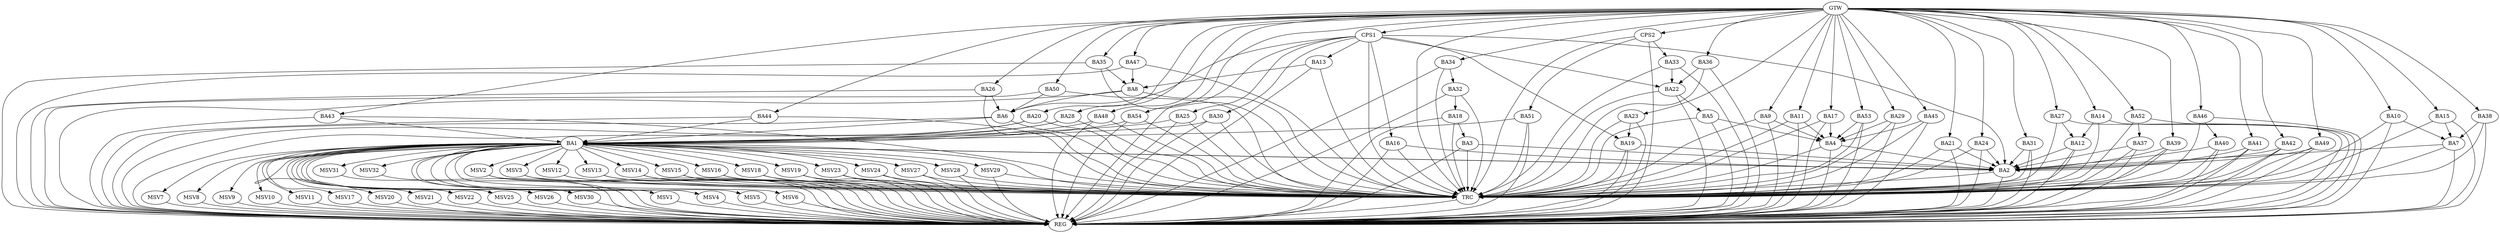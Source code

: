 strict digraph G {
  BA1 [ label="BA1" ];
  BA2 [ label="BA2" ];
  BA3 [ label="BA3" ];
  BA4 [ label="BA4" ];
  BA5 [ label="BA5" ];
  BA6 [ label="BA6" ];
  BA7 [ label="BA7" ];
  BA8 [ label="BA8" ];
  BA9 [ label="BA9" ];
  BA10 [ label="BA10" ];
  BA11 [ label="BA11" ];
  BA12 [ label="BA12" ];
  BA13 [ label="BA13" ];
  BA14 [ label="BA14" ];
  BA15 [ label="BA15" ];
  BA16 [ label="BA16" ];
  BA17 [ label="BA17" ];
  BA18 [ label="BA18" ];
  BA19 [ label="BA19" ];
  BA20 [ label="BA20" ];
  BA21 [ label="BA21" ];
  BA22 [ label="BA22" ];
  BA23 [ label="BA23" ];
  BA24 [ label="BA24" ];
  BA25 [ label="BA25" ];
  BA26 [ label="BA26" ];
  BA27 [ label="BA27" ];
  BA28 [ label="BA28" ];
  BA29 [ label="BA29" ];
  BA30 [ label="BA30" ];
  BA31 [ label="BA31" ];
  BA32 [ label="BA32" ];
  BA33 [ label="BA33" ];
  BA34 [ label="BA34" ];
  BA35 [ label="BA35" ];
  BA36 [ label="BA36" ];
  BA37 [ label="BA37" ];
  BA38 [ label="BA38" ];
  BA39 [ label="BA39" ];
  BA40 [ label="BA40" ];
  BA41 [ label="BA41" ];
  BA42 [ label="BA42" ];
  BA43 [ label="BA43" ];
  BA44 [ label="BA44" ];
  BA45 [ label="BA45" ];
  BA46 [ label="BA46" ];
  BA47 [ label="BA47" ];
  BA48 [ label="BA48" ];
  BA49 [ label="BA49" ];
  BA50 [ label="BA50" ];
  BA51 [ label="BA51" ];
  BA52 [ label="BA52" ];
  BA53 [ label="BA53" ];
  BA54 [ label="BA54" ];
  CPS1 [ label="CPS1" ];
  CPS2 [ label="CPS2" ];
  GTW [ label="GTW" ];
  REG [ label="REG" ];
  TRC [ label="TRC" ];
  MSV1 [ label="MSV1" ];
  MSV2 [ label="MSV2" ];
  MSV3 [ label="MSV3" ];
  MSV4 [ label="MSV4" ];
  MSV5 [ label="MSV5" ];
  MSV6 [ label="MSV6" ];
  MSV7 [ label="MSV7" ];
  MSV8 [ label="MSV8" ];
  MSV9 [ label="MSV9" ];
  MSV10 [ label="MSV10" ];
  MSV11 [ label="MSV11" ];
  MSV12 [ label="MSV12" ];
  MSV13 [ label="MSV13" ];
  MSV14 [ label="MSV14" ];
  MSV15 [ label="MSV15" ];
  MSV16 [ label="MSV16" ];
  MSV17 [ label="MSV17" ];
  MSV18 [ label="MSV18" ];
  MSV19 [ label="MSV19" ];
  MSV20 [ label="MSV20" ];
  MSV21 [ label="MSV21" ];
  MSV22 [ label="MSV22" ];
  MSV23 [ label="MSV23" ];
  MSV24 [ label="MSV24" ];
  MSV25 [ label="MSV25" ];
  MSV26 [ label="MSV26" ];
  MSV27 [ label="MSV27" ];
  MSV28 [ label="MSV28" ];
  MSV29 [ label="MSV29" ];
  MSV30 [ label="MSV30" ];
  MSV31 [ label="MSV31" ];
  MSV32 [ label="MSV32" ];
  BA1 -> BA2;
  BA2 -> BA1;
  BA3 -> BA2;
  BA4 -> BA2;
  BA5 -> BA4;
  BA6 -> BA1;
  BA7 -> BA2;
  BA8 -> BA6;
  BA9 -> BA4;
  BA10 -> BA7;
  BA11 -> BA4;
  BA12 -> BA2;
  BA13 -> BA8;
  BA14 -> BA12;
  BA15 -> BA7;
  BA16 -> BA2;
  BA17 -> BA4;
  BA18 -> BA3;
  BA19 -> BA2;
  BA20 -> BA1;
  BA21 -> BA2;
  BA22 -> BA5;
  BA23 -> BA19;
  BA24 -> BA2;
  BA25 -> BA1;
  BA26 -> BA6;
  BA27 -> BA12;
  BA28 -> BA1;
  BA29 -> BA4;
  BA30 -> BA1;
  BA31 -> BA2;
  BA32 -> BA18;
  BA33 -> BA22;
  BA34 -> BA32;
  BA35 -> BA8;
  BA36 -> BA22;
  BA37 -> BA2;
  BA38 -> BA7;
  BA39 -> BA2;
  BA40 -> BA2;
  BA41 -> BA2;
  BA42 -> BA2;
  BA43 -> BA1;
  BA44 -> BA1;
  BA45 -> BA4;
  BA46 -> BA40;
  BA47 -> BA8;
  BA48 -> BA1;
  BA49 -> BA2;
  BA50 -> BA6;
  BA51 -> BA1;
  BA52 -> BA37;
  BA53 -> BA4;
  BA54 -> BA1;
  CPS1 -> BA19;
  CPS1 -> BA6;
  CPS1 -> BA22;
  CPS1 -> BA16;
  CPS1 -> BA2;
  CPS1 -> BA30;
  CPS1 -> BA25;
  CPS1 -> BA13;
  CPS2 -> BA51;
  CPS2 -> BA33;
  GTW -> BA9;
  GTW -> BA10;
  GTW -> BA11;
  GTW -> BA14;
  GTW -> BA15;
  GTW -> BA17;
  GTW -> BA20;
  GTW -> BA21;
  GTW -> BA23;
  GTW -> BA24;
  GTW -> BA26;
  GTW -> BA27;
  GTW -> BA28;
  GTW -> BA29;
  GTW -> BA31;
  GTW -> BA34;
  GTW -> BA35;
  GTW -> BA36;
  GTW -> BA38;
  GTW -> BA39;
  GTW -> BA41;
  GTW -> BA42;
  GTW -> BA43;
  GTW -> BA44;
  GTW -> BA45;
  GTW -> BA46;
  GTW -> BA47;
  GTW -> BA48;
  GTW -> BA49;
  GTW -> BA50;
  GTW -> BA52;
  GTW -> BA53;
  GTW -> BA54;
  GTW -> CPS1;
  GTW -> CPS2;
  BA1 -> REG;
  BA2 -> REG;
  BA3 -> REG;
  BA4 -> REG;
  BA5 -> REG;
  BA6 -> REG;
  BA7 -> REG;
  BA8 -> REG;
  BA9 -> REG;
  BA10 -> REG;
  BA11 -> REG;
  BA12 -> REG;
  BA13 -> REG;
  BA14 -> REG;
  BA15 -> REG;
  BA16 -> REG;
  BA17 -> REG;
  BA18 -> REG;
  BA19 -> REG;
  BA20 -> REG;
  BA21 -> REG;
  BA22 -> REG;
  BA23 -> REG;
  BA24 -> REG;
  BA25 -> REG;
  BA26 -> REG;
  BA27 -> REG;
  BA28 -> REG;
  BA29 -> REG;
  BA30 -> REG;
  BA31 -> REG;
  BA32 -> REG;
  BA33 -> REG;
  BA34 -> REG;
  BA35 -> REG;
  BA36 -> REG;
  BA37 -> REG;
  BA38 -> REG;
  BA39 -> REG;
  BA40 -> REG;
  BA41 -> REG;
  BA42 -> REG;
  BA43 -> REG;
  BA44 -> REG;
  BA45 -> REG;
  BA46 -> REG;
  BA47 -> REG;
  BA48 -> REG;
  BA49 -> REG;
  BA50 -> REG;
  BA51 -> REG;
  BA52 -> REG;
  BA53 -> REG;
  BA54 -> REG;
  CPS1 -> REG;
  CPS2 -> REG;
  BA1 -> TRC;
  BA2 -> TRC;
  BA3 -> TRC;
  BA4 -> TRC;
  BA5 -> TRC;
  BA6 -> TRC;
  BA7 -> TRC;
  BA8 -> TRC;
  BA9 -> TRC;
  BA10 -> TRC;
  BA11 -> TRC;
  BA12 -> TRC;
  BA13 -> TRC;
  BA14 -> TRC;
  BA15 -> TRC;
  BA16 -> TRC;
  BA17 -> TRC;
  BA18 -> TRC;
  BA19 -> TRC;
  BA20 -> TRC;
  BA21 -> TRC;
  BA22 -> TRC;
  BA23 -> TRC;
  BA24 -> TRC;
  BA25 -> TRC;
  BA26 -> TRC;
  BA27 -> TRC;
  BA28 -> TRC;
  BA29 -> TRC;
  BA30 -> TRC;
  BA31 -> TRC;
  BA32 -> TRC;
  BA33 -> TRC;
  BA34 -> TRC;
  BA35 -> TRC;
  BA36 -> TRC;
  BA37 -> TRC;
  BA38 -> TRC;
  BA39 -> TRC;
  BA40 -> TRC;
  BA41 -> TRC;
  BA42 -> TRC;
  BA43 -> TRC;
  BA44 -> TRC;
  BA45 -> TRC;
  BA46 -> TRC;
  BA47 -> TRC;
  BA48 -> TRC;
  BA49 -> TRC;
  BA50 -> TRC;
  BA51 -> TRC;
  BA52 -> TRC;
  BA53 -> TRC;
  BA54 -> TRC;
  CPS1 -> TRC;
  CPS2 -> TRC;
  GTW -> TRC;
  TRC -> REG;
  BA1 -> MSV1;
  BA1 -> MSV2;
  MSV1 -> REG;
  MSV2 -> REG;
  MSV2 -> TRC;
  BA1 -> MSV3;
  BA1 -> MSV4;
  BA1 -> MSV5;
  BA1 -> MSV6;
  MSV3 -> REG;
  MSV3 -> TRC;
  MSV4 -> REG;
  MSV5 -> REG;
  MSV6 -> REG;
  BA1 -> MSV7;
  BA1 -> MSV8;
  BA1 -> MSV9;
  MSV7 -> REG;
  MSV8 -> REG;
  MSV9 -> REG;
  BA1 -> MSV10;
  BA1 -> MSV11;
  BA1 -> MSV12;
  BA1 -> MSV13;
  MSV10 -> REG;
  MSV11 -> REG;
  MSV12 -> REG;
  MSV12 -> TRC;
  MSV13 -> REG;
  MSV13 -> TRC;
  BA1 -> MSV14;
  MSV14 -> REG;
  MSV14 -> TRC;
  BA1 -> MSV15;
  MSV15 -> REG;
  MSV15 -> TRC;
  BA1 -> MSV16;
  MSV16 -> REG;
  MSV16 -> TRC;
  BA1 -> MSV17;
  BA1 -> MSV18;
  BA1 -> MSV19;
  MSV17 -> REG;
  MSV18 -> REG;
  MSV18 -> TRC;
  MSV19 -> REG;
  MSV19 -> TRC;
  BA1 -> MSV20;
  BA1 -> MSV21;
  BA1 -> MSV22;
  BA1 -> MSV23;
  BA1 -> MSV24;
  MSV20 -> REG;
  MSV21 -> REG;
  MSV22 -> REG;
  MSV23 -> REG;
  MSV23 -> TRC;
  MSV24 -> REG;
  MSV24 -> TRC;
  BA1 -> MSV25;
  MSV25 -> REG;
  BA1 -> MSV26;
  BA1 -> MSV27;
  BA1 -> MSV28;
  MSV26 -> REG;
  MSV27 -> REG;
  MSV27 -> TRC;
  MSV28 -> REG;
  MSV28 -> TRC;
  BA1 -> MSV29;
  BA1 -> MSV30;
  BA1 -> MSV31;
  MSV29 -> REG;
  MSV29 -> TRC;
  MSV30 -> REG;
  MSV31 -> REG;
  BA1 -> MSV32;
  MSV32 -> REG;
}
